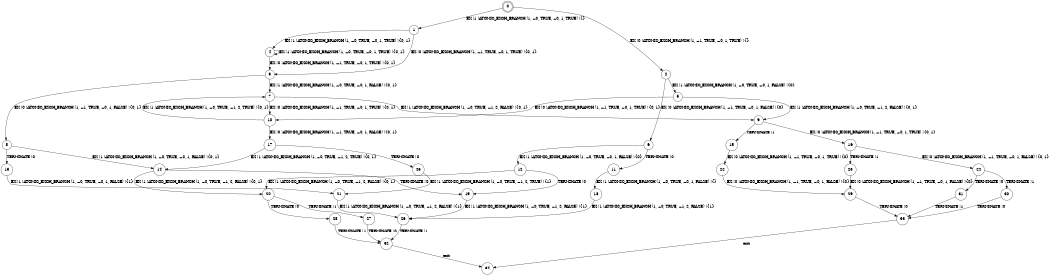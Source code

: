 digraph BCG {
size = "7, 10.5";
center = TRUE;
node [shape = circle];
0 [peripheries = 2];
0 -> 1 [label = "EX !1 !ATOMIC_EXCH_BRANCH (1, +0, TRUE, +0, 1, TRUE) !{}"];
0 -> 2 [label = "EX !0 !ATOMIC_EXCH_BRANCH (1, +1, TRUE, +0, 1, TRUE) !{}"];
1 -> 3 [label = "EX !0 !ATOMIC_EXCH_BRANCH (1, +1, TRUE, +0, 1, TRUE) !{0, 1}"];
1 -> 4 [label = "EX !1 !ATOMIC_EXCH_BRANCH (1, +0, TRUE, +0, 1, TRUE) !{0, 1}"];
2 -> 5 [label = "EX !1 !ATOMIC_EXCH_BRANCH (1, +0, TRUE, +0, 1, FALSE) !{0}"];
2 -> 6 [label = "EX !0 !ATOMIC_EXCH_BRANCH (1, +1, TRUE, +0, 1, FALSE) !{0}"];
3 -> 7 [label = "EX !1 !ATOMIC_EXCH_BRANCH (1, +0, TRUE, +0, 1, FALSE) !{0, 1}"];
3 -> 8 [label = "EX !0 !ATOMIC_EXCH_BRANCH (1, +1, TRUE, +0, 1, FALSE) !{0, 1}"];
4 -> 3 [label = "EX !0 !ATOMIC_EXCH_BRANCH (1, +1, TRUE, +0, 1, TRUE) !{0, 1}"];
4 -> 4 [label = "EX !1 !ATOMIC_EXCH_BRANCH (1, +0, TRUE, +0, 1, TRUE) !{0, 1}"];
5 -> 9 [label = "EX !1 !ATOMIC_EXCH_BRANCH (1, +0, TRUE, +1, 2, FALSE) !{0, 1}"];
5 -> 10 [label = "EX !0 !ATOMIC_EXCH_BRANCH (1, +1, TRUE, +0, 1, TRUE) !{0, 1}"];
6 -> 11 [label = "TERMINATE !0"];
6 -> 12 [label = "EX !1 !ATOMIC_EXCH_BRANCH (1, +0, TRUE, +0, 1, FALSE) !{0}"];
7 -> 9 [label = "EX !1 !ATOMIC_EXCH_BRANCH (1, +0, TRUE, +1, 2, FALSE) !{0, 1}"];
7 -> 10 [label = "EX !0 !ATOMIC_EXCH_BRANCH (1, +1, TRUE, +0, 1, TRUE) !{0, 1}"];
8 -> 13 [label = "TERMINATE !0"];
8 -> 14 [label = "EX !1 !ATOMIC_EXCH_BRANCH (1, +0, TRUE, +0, 1, FALSE) !{0, 1}"];
9 -> 15 [label = "TERMINATE !1"];
9 -> 16 [label = "EX !0 !ATOMIC_EXCH_BRANCH (1, +1, TRUE, +0, 1, TRUE) !{0, 1}"];
10 -> 7 [label = "EX !1 !ATOMIC_EXCH_BRANCH (1, +0, TRUE, +1, 2, TRUE) !{0, 1}"];
10 -> 17 [label = "EX !0 !ATOMIC_EXCH_BRANCH (1, +1, TRUE, +0, 1, FALSE) !{0, 1}"];
11 -> 18 [label = "EX !1 !ATOMIC_EXCH_BRANCH (1, +0, TRUE, +0, 1, FALSE) !{}"];
12 -> 19 [label = "TERMINATE !0"];
12 -> 20 [label = "EX !1 !ATOMIC_EXCH_BRANCH (1, +0, TRUE, +1, 2, FALSE) !{0, 1}"];
13 -> 21 [label = "EX !1 !ATOMIC_EXCH_BRANCH (1, +0, TRUE, +0, 1, FALSE) !{1}"];
14 -> 19 [label = "TERMINATE !0"];
14 -> 20 [label = "EX !1 !ATOMIC_EXCH_BRANCH (1, +0, TRUE, +1, 2, FALSE) !{0, 1}"];
15 -> 22 [label = "EX !0 !ATOMIC_EXCH_BRANCH (1, +1, TRUE, +0, 1, TRUE) !{0}"];
16 -> 23 [label = "TERMINATE !1"];
16 -> 24 [label = "EX !0 !ATOMIC_EXCH_BRANCH (1, +1, TRUE, +0, 1, FALSE) !{0, 1}"];
17 -> 25 [label = "TERMINATE !0"];
17 -> 14 [label = "EX !1 !ATOMIC_EXCH_BRANCH (1, +0, TRUE, +1, 2, TRUE) !{0, 1}"];
18 -> 26 [label = "EX !1 !ATOMIC_EXCH_BRANCH (1, +0, TRUE, +1, 2, FALSE) !{1}"];
19 -> 26 [label = "EX !1 !ATOMIC_EXCH_BRANCH (1, +0, TRUE, +1, 2, FALSE) !{1}"];
20 -> 27 [label = "TERMINATE !1"];
20 -> 28 [label = "TERMINATE !0"];
21 -> 26 [label = "EX !1 !ATOMIC_EXCH_BRANCH (1, +0, TRUE, +1, 2, FALSE) !{1}"];
22 -> 29 [label = "EX !0 !ATOMIC_EXCH_BRANCH (1, +1, TRUE, +0, 1, FALSE) !{0}"];
23 -> 29 [label = "EX !0 !ATOMIC_EXCH_BRANCH (1, +1, TRUE, +0, 1, FALSE) !{0}"];
24 -> 30 [label = "TERMINATE !1"];
24 -> 31 [label = "TERMINATE !0"];
25 -> 21 [label = "EX !1 !ATOMIC_EXCH_BRANCH (1, +0, TRUE, +1, 2, TRUE) !{1}"];
26 -> 32 [label = "TERMINATE !1"];
27 -> 32 [label = "TERMINATE !0"];
28 -> 32 [label = "TERMINATE !1"];
29 -> 33 [label = "TERMINATE !0"];
30 -> 33 [label = "TERMINATE !0"];
31 -> 33 [label = "TERMINATE !1"];
32 -> 34 [label = "exit"];
33 -> 34 [label = "exit"];
}
